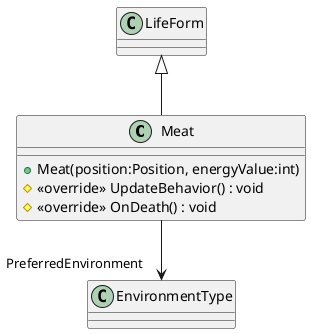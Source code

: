 @startuml
class Meat {
    + Meat(position:Position, energyValue:int)
    # <<override>> UpdateBehavior() : void
    # <<override>> OnDeath() : void
}
LifeForm <|-- Meat
Meat --> "PreferredEnvironment" EnvironmentType
@enduml
